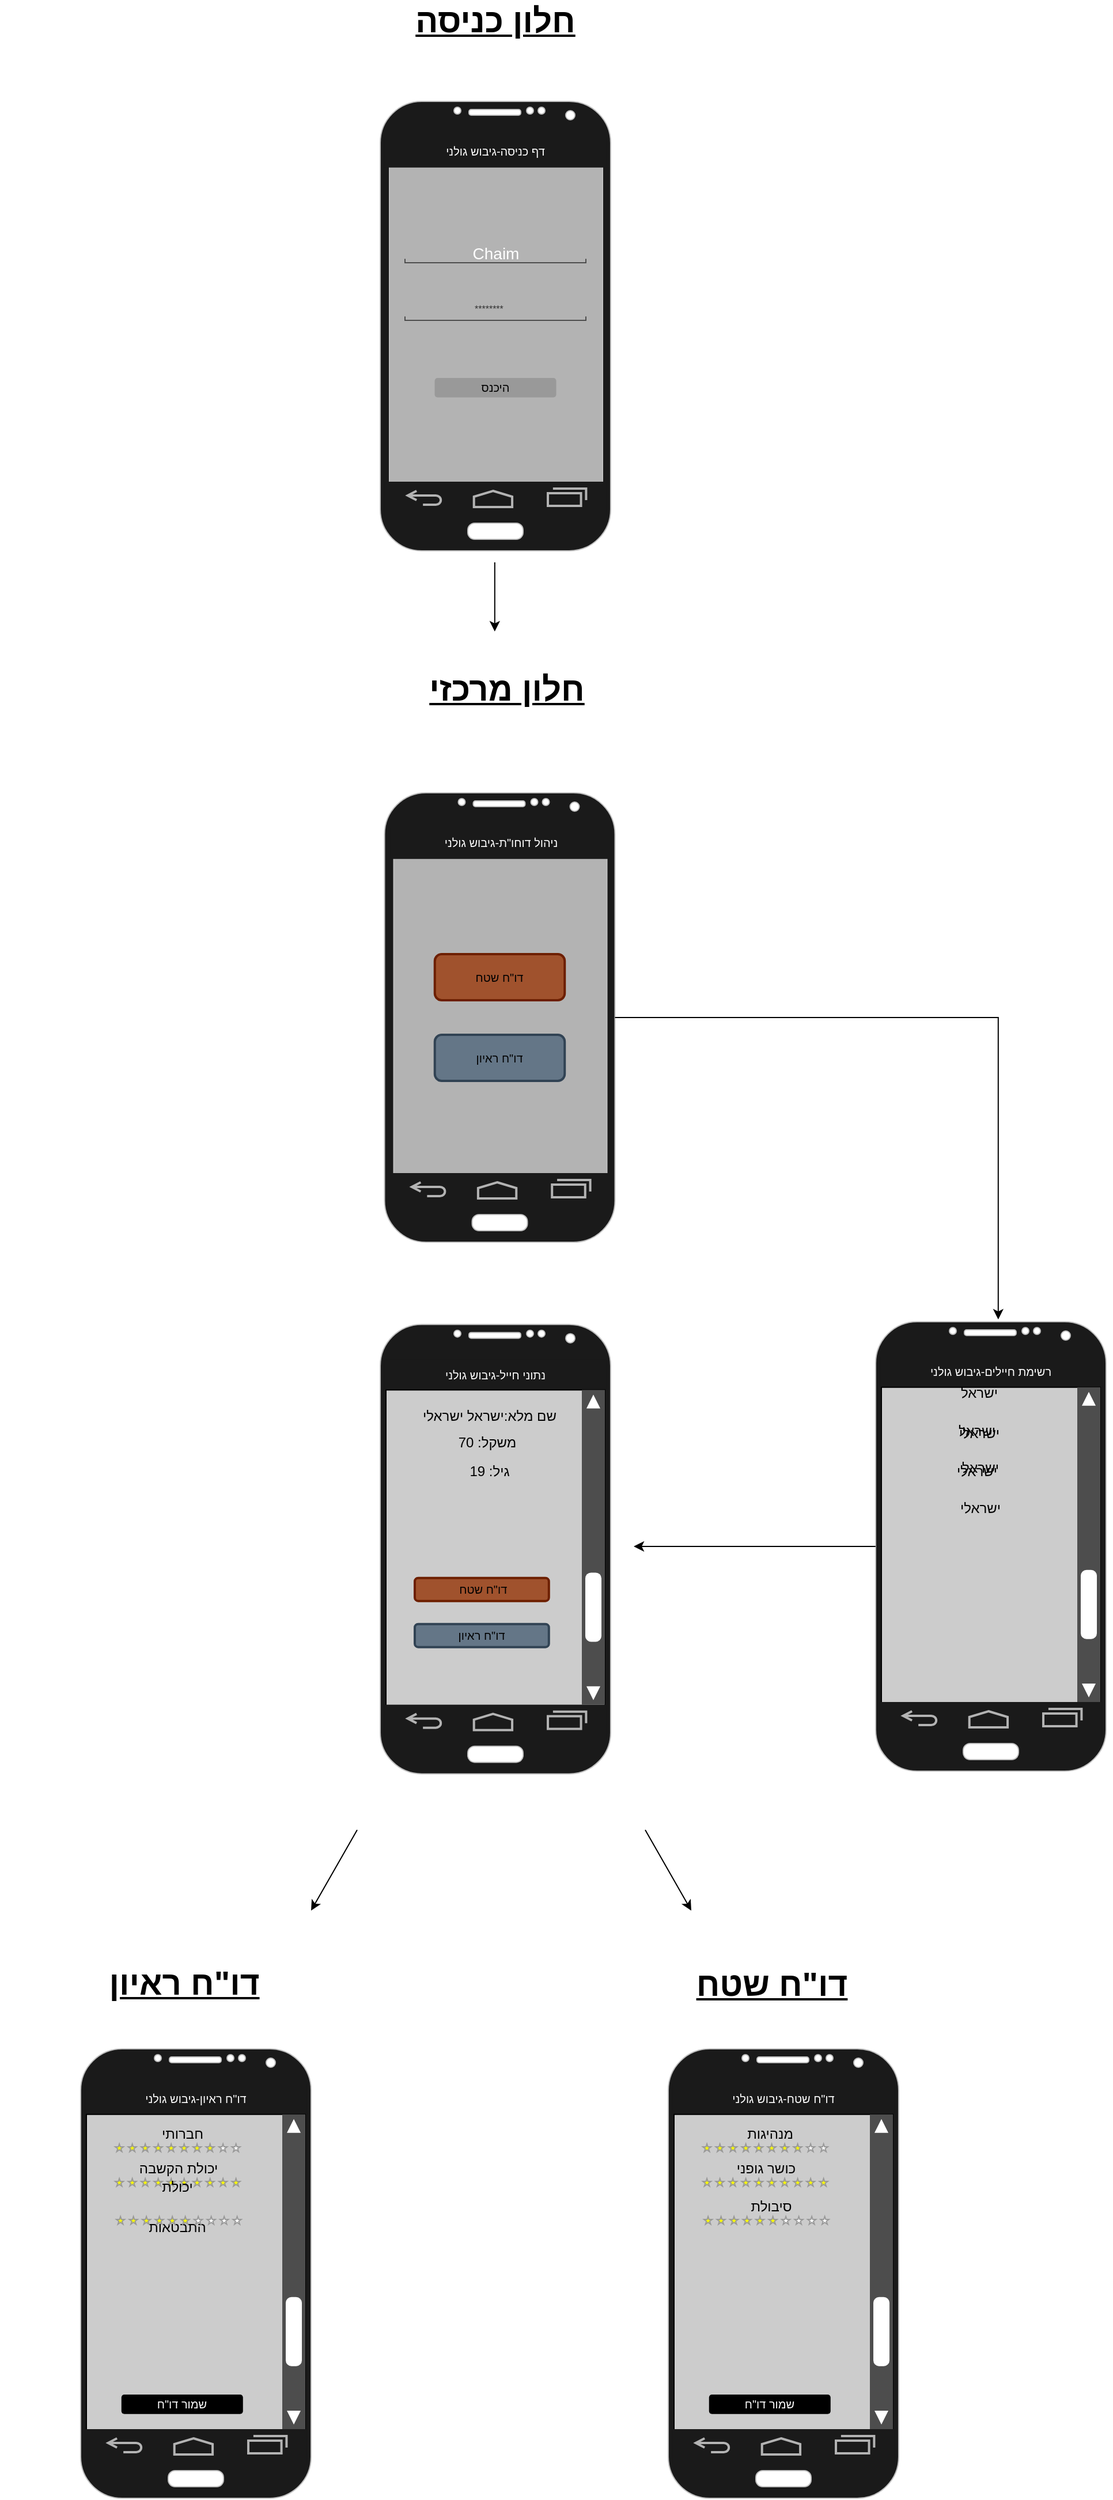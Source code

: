 <mxfile version="13.8.0" type="github">
  <diagram id="GwU3gwyOJ-P_wgo4JuNJ" name="Page-1">
    <mxGraphModel dx="1546" dy="898" grid="1" gridSize="10" guides="1" tooltips="1" connect="1" arrows="1" fold="1" page="1" pageScale="1" pageWidth="827" pageHeight="1169" math="0" shadow="0">
      <root>
        <mxCell id="0" />
        <mxCell id="1" parent="0" />
        <mxCell id="_XJdXQDjK6ybq_Vrd5E6-2" value="חלון כניסה" style="text;html=1;strokeColor=none;fillColor=none;align=center;verticalAlign=middle;whiteSpace=wrap;rounded=0;fontSize=29;fontStyle=5" parent="1" vertex="1">
          <mxGeometry x="280" y="30" width="320" height="20" as="geometry" />
        </mxCell>
        <mxCell id="_XJdXQDjK6ybq_Vrd5E6-8" value="" style="group;" parent="1" vertex="1" connectable="0">
          <mxGeometry x="340" y="110" width="200" height="390" as="geometry" />
        </mxCell>
        <mxCell id="_XJdXQDjK6ybq_Vrd5E6-51" value="" style="rounded=0;whiteSpace=wrap;html=1;strokeColor=#000000;fontSize=29;fontColor=#CCCCCC;fillColor=#B3B3B3;" parent="_XJdXQDjK6ybq_Vrd5E6-8" vertex="1">
          <mxGeometry x="3.9" y="50" width="190" height="280.88" as="geometry" />
        </mxCell>
        <mxCell id="_XJdXQDjK6ybq_Vrd5E6-1" value="" style="verticalLabelPosition=bottom;verticalAlign=top;html=1;shadow=0;dashed=0;strokeWidth=1;shape=mxgraph.android.phone2;strokeColor=#c0c0c0;fillColor=#1A1A1A;" parent="_XJdXQDjK6ybq_Vrd5E6-8" vertex="1">
          <mxGeometry width="200" height="390" as="geometry" />
        </mxCell>
        <mxCell id="_XJdXQDjK6ybq_Vrd5E6-3" value="&lt;font color=&quot;#000000&quot;&gt;היכנס&lt;/font&gt;" style="rounded=1;html=1;shadow=0;dashed=0;whiteSpace=wrap;fontSize=10;fillColor=#999999;align=center;strokeWidth=2;fontColor=#CCCCCC;strokeColor=none;" parent="_XJdXQDjK6ybq_Vrd5E6-8" vertex="1">
          <mxGeometry x="47.25" y="240" width="105.5" height="16.88" as="geometry" />
        </mxCell>
        <mxCell id="_XJdXQDjK6ybq_Vrd5E6-6" value="&lt;span style=&quot;font-size: 14px&quot;&gt;Chaim&lt;/span&gt;" style="strokeWidth=1;html=1;shadow=0;dashed=0;shape=mxgraph.android.textfield;align=center;strokeColor=#4D4D4D;pointerEvents=1;fillColor=#1A1A1A;fontSize=29;labelPosition=center;verticalLabelPosition=middle;verticalAlign=middle;horizontal=1;spacing=2;spacingLeft=-1;spacingBottom=6;fontColor=#FFFFFF;" parent="_XJdXQDjK6ybq_Vrd5E6-8" vertex="1">
          <mxGeometry x="21.5" y="120" width="157" height="20" as="geometry" />
        </mxCell>
        <mxCell id="_XJdXQDjK6ybq_Vrd5E6-7" value="&lt;font style=&quot;font-size: 14px&quot;&gt;&lt;br&gt;&lt;/font&gt;" style="strokeWidth=1;html=1;shadow=0;dashed=0;shape=mxgraph.android.textfield;align=center;strokeColor=#4D4D4D;pointerEvents=1;fillColor=#1A1A1A;fontSize=29;labelPosition=center;verticalLabelPosition=middle;verticalAlign=middle;horizontal=1;spacing=2;spacingLeft=-1;spacingBottom=6;fontColor=#FFFFFF;" parent="_XJdXQDjK6ybq_Vrd5E6-8" vertex="1">
          <mxGeometry x="21.5" y="170" width="157" height="20" as="geometry" />
        </mxCell>
        <mxCell id="_XJdXQDjK6ybq_Vrd5E6-22" value="דף כניסה-גיבוש גולני" style="whiteSpace=wrap;html=1;shadow=0;dashed=0;fontSize=10;align=center;fillColor=#1A1A1A;strokeColor=#1A1A1A;fontColor=#FFFFFF;" parent="_XJdXQDjK6ybq_Vrd5E6-8" vertex="1">
          <mxGeometry x="3.9" y="30" width="192.2" height="26.88" as="geometry" />
        </mxCell>
        <mxCell id="_XJdXQDjK6ybq_Vrd5E6-24" value="" style="verticalLabelPosition=bottom;verticalAlign=top;html=1;shadow=0;dashed=0;strokeWidth=2;shape=mxgraph.android.navigation_bar_1;fillColor=#1A1A1A;fontSize=29;strokeColor=#B3B3B3;" parent="_XJdXQDjK6ybq_Vrd5E6-8" vertex="1">
          <mxGeometry x="3.9" y="330" width="192.5" height="30" as="geometry" />
        </mxCell>
        <mxCell id="0CA6CwU94SbijW8DZjsA-110" value="********" style="strokeWidth=1;html=1;shadow=0;dashed=0;shape=mxgraph.ios.iTextInput;align=left;buttonText=;fontSize=8;labelBackgroundColor=none;sketch=0;fontColor=#333333;fillColor=none;strokeColor=none;" vertex="1" parent="_XJdXQDjK6ybq_Vrd5E6-8">
          <mxGeometry x="80" y="172.5" width="50" height="15" as="geometry" />
        </mxCell>
        <mxCell id="_XJdXQDjK6ybq_Vrd5E6-14" value="חלון מרכזי" style="text;html=1;strokeColor=none;fillColor=none;align=center;verticalAlign=middle;whiteSpace=wrap;rounded=0;fontSize=29;fontStyle=5" parent="1" vertex="1">
          <mxGeometry x="290" y="610" width="320" height="20" as="geometry" />
        </mxCell>
        <mxCell id="_XJdXQDjK6ybq_Vrd5E6-27" value="" style="endArrow=classic;html=1;fontSize=29;fontColor=#CCCCCC;" parent="1" edge="1">
          <mxGeometry width="50" height="50" relative="1" as="geometry">
            <mxPoint x="439.41" y="510" as="sourcePoint" />
            <mxPoint x="439.41" y="570" as="targetPoint" />
          </mxGeometry>
        </mxCell>
        <mxCell id="_XJdXQDjK6ybq_Vrd5E6-47" value="דו&quot;ח שטח" style="text;html=1;strokeColor=none;fillColor=none;align=center;verticalAlign=middle;whiteSpace=wrap;rounded=0;fontSize=29;fontStyle=5" parent="1" vertex="1">
          <mxGeometry x="520" y="1734" width="320" height="20" as="geometry" />
        </mxCell>
        <mxCell id="_XJdXQDjK6ybq_Vrd5E6-48" value="דו&quot;ח ראיון" style="text;html=1;strokeColor=none;fillColor=none;align=center;verticalAlign=middle;whiteSpace=wrap;rounded=0;fontSize=29;fontStyle=5" parent="1" vertex="1">
          <mxGeometry x="10" y="1733" width="320" height="20" as="geometry" />
        </mxCell>
        <mxCell id="_XJdXQDjK6ybq_Vrd5E6-50" value="" style="endArrow=classic;html=1;fontSize=29;fontColor=#CCCCCC;" parent="1" edge="1">
          <mxGeometry width="50" height="50" relative="1" as="geometry">
            <mxPoint x="320" y="1610" as="sourcePoint" />
            <mxPoint x="280" y="1680" as="targetPoint" />
          </mxGeometry>
        </mxCell>
        <mxCell id="_XJdXQDjK6ybq_Vrd5E6-9" value="" style="group" parent="1" vertex="1" connectable="0">
          <mxGeometry x="343.75" y="710" width="200" height="390" as="geometry" />
        </mxCell>
        <mxCell id="_XJdXQDjK6ybq_Vrd5E6-52" value="" style="rounded=0;whiteSpace=wrap;html=1;strokeColor=#000000;fontSize=29;fontColor=#CCCCCC;fillColor=#B3B3B3;" parent="_XJdXQDjK6ybq_Vrd5E6-9" vertex="1">
          <mxGeometry x="5" y="54.56" width="190" height="280.88" as="geometry" />
        </mxCell>
        <mxCell id="_XJdXQDjK6ybq_Vrd5E6-29" value="" style="group" parent="_XJdXQDjK6ybq_Vrd5E6-9" vertex="1" connectable="0">
          <mxGeometry width="200" height="390" as="geometry" />
        </mxCell>
        <mxCell id="_XJdXQDjK6ybq_Vrd5E6-31" value="" style="group" parent="_XJdXQDjK6ybq_Vrd5E6-29" vertex="1" connectable="0">
          <mxGeometry width="200" height="390" as="geometry" />
        </mxCell>
        <mxCell id="_XJdXQDjK6ybq_Vrd5E6-10" value="" style="verticalLabelPosition=bottom;verticalAlign=top;html=1;shadow=0;dashed=0;strokeWidth=1;shape=mxgraph.android.phone2;strokeColor=#c0c0c0;fillColor=#1A1A1A;" parent="_XJdXQDjK6ybq_Vrd5E6-31" vertex="1">
          <mxGeometry width="200" height="390" as="geometry" />
        </mxCell>
        <mxCell id="_XJdXQDjK6ybq_Vrd5E6-28" value="ניהול דוחו&quot;ת-גיבוש גולני" style="whiteSpace=wrap;html=1;shadow=0;dashed=0;fontSize=10;align=center;fillColor=#1A1A1A;strokeColor=#1A1A1A;fontColor=#FFFFFF;" parent="_XJdXQDjK6ybq_Vrd5E6-31" vertex="1">
          <mxGeometry x="4.8" y="30" width="192.2" height="26.88" as="geometry" />
        </mxCell>
        <mxCell id="_XJdXQDjK6ybq_Vrd5E6-23" value="" style="verticalLabelPosition=bottom;verticalAlign=top;html=1;shadow=0;dashed=0;strokeWidth=2;shape=mxgraph.android.navigation_bar_1;fillColor=#1A1A1A;fontSize=29;strokeColor=#B3B3B3;" parent="_XJdXQDjK6ybq_Vrd5E6-31" vertex="1">
          <mxGeometry x="3.75" y="330" width="192.5" height="30" as="geometry" />
        </mxCell>
        <mxCell id="_XJdXQDjK6ybq_Vrd5E6-21" value="&lt;font color=&quot;#000000&quot;&gt;דו&quot;ח ראיון&lt;br&gt;&lt;/font&gt;" style="rounded=1;html=1;shadow=0;dashed=0;whiteSpace=wrap;fontSize=10;fillColor=#647687;align=center;strokeWidth=2;fontColor=#ffffff;strokeColor=#314354;" parent="_XJdXQDjK6ybq_Vrd5E6-9" vertex="1">
          <mxGeometry x="43.62" y="210" width="112.75" height="40" as="geometry" />
        </mxCell>
        <mxCell id="_XJdXQDjK6ybq_Vrd5E6-11" value="&lt;font color=&quot;#000000&quot;&gt;דו&quot;ח שטח&lt;/font&gt;" style="rounded=1;html=1;shadow=0;dashed=0;whiteSpace=wrap;fontSize=10;fillColor=#a0522d;align=center;strokeWidth=2;fontColor=#ffffff;strokeColor=#6D1F00;" parent="_XJdXQDjK6ybq_Vrd5E6-9" vertex="1">
          <mxGeometry x="43.62" y="140" width="112.75" height="40" as="geometry" />
        </mxCell>
        <mxCell id="0CA6CwU94SbijW8DZjsA-14" value="" style="group" vertex="1" connectable="0" parent="1">
          <mxGeometry x="590" y="1800" width="200" height="390" as="geometry" />
        </mxCell>
        <mxCell id="_XJdXQDjK6ybq_Vrd5E6-32" value="" style="group;" parent="0CA6CwU94SbijW8DZjsA-14" vertex="1" connectable="0">
          <mxGeometry width="200" height="390" as="geometry" />
        </mxCell>
        <mxCell id="_XJdXQDjK6ybq_Vrd5E6-33" value="" style="verticalLabelPosition=bottom;verticalAlign=top;html=1;shadow=0;dashed=0;strokeWidth=1;shape=mxgraph.android.phone2;strokeColor=#c0c0c0;fillColor=#1A1A1A;" parent="_XJdXQDjK6ybq_Vrd5E6-32" vertex="1">
          <mxGeometry width="200" height="390" as="geometry" />
        </mxCell>
        <mxCell id="_XJdXQDjK6ybq_Vrd5E6-37" value="דו&quot;ח שטח-גיבוש גולני" style="whiteSpace=wrap;html=1;shadow=0;dashed=0;fontSize=10;align=center;fillColor=#1A1A1A;strokeColor=#1A1A1A;fontColor=#FFFFFF;" parent="_XJdXQDjK6ybq_Vrd5E6-32" vertex="1">
          <mxGeometry x="3.9" y="30" width="192.2" height="26.88" as="geometry" />
        </mxCell>
        <mxCell id="_XJdXQDjK6ybq_Vrd5E6-53" value="" style="rounded=0;whiteSpace=wrap;html=1;strokeColor=#000000;fontSize=29;fontColor=#CCCCCC;labelBackgroundColor=none;fillColor=#CCCCCC;" parent="_XJdXQDjK6ybq_Vrd5E6-32" vertex="1">
          <mxGeometry x="5" y="56.88" width="190" height="280.88" as="geometry" />
        </mxCell>
        <mxCell id="_XJdXQDjK6ybq_Vrd5E6-34" value="&lt;font&gt;שמור דו&quot;ח&lt;br&gt;&lt;/font&gt;" style="rounded=1;html=1;shadow=0;dashed=0;whiteSpace=wrap;fontSize=10;align=center;strokeWidth=2;strokeColor=none;fillColor=#000000;fontColor=#FFFFFF;" parent="_XJdXQDjK6ybq_Vrd5E6-32" vertex="1">
          <mxGeometry x="35.38" y="300" width="105.5" height="16.88" as="geometry" />
        </mxCell>
        <mxCell id="_XJdXQDjK6ybq_Vrd5E6-38" value="" style="verticalLabelPosition=bottom;verticalAlign=top;html=1;shadow=0;dashed=0;strokeWidth=2;shape=mxgraph.android.navigation_bar_1;fillColor=#1A1A1A;fontSize=29;strokeColor=#B3B3B3;" parent="_XJdXQDjK6ybq_Vrd5E6-32" vertex="1">
          <mxGeometry x="3.9" y="330" width="192.5" height="30" as="geometry" />
        </mxCell>
        <mxCell id="0CA6CwU94SbijW8DZjsA-3" value="" style="verticalLabelPosition=bottom;shadow=0;dashed=0;align=center;html=1;verticalAlign=top;strokeWidth=1;shape=mxgraph.mockup.navigation.scrollBar;barPos=20;fillColor2=#FFFFFF;strokeColor2=none;direction=north;labelBackgroundColor=none;gradientColor=none;fontSize=29;fontColor=#CCCCCC;fillColor=#4D4D4D;connectable=1;allowArrows=1;recursiveResize=1;strokeColor=none;" vertex="1" parent="_XJdXQDjK6ybq_Vrd5E6-32">
          <mxGeometry x="175" y="56.88" width="30" height="273.12" as="geometry" />
        </mxCell>
        <mxCell id="0CA6CwU94SbijW8DZjsA-2" value="" style="group;rotation=0;align=center;labelPosition=center;verticalLabelPosition=middle;verticalAlign=middle;" vertex="1" connectable="0" parent="_XJdXQDjK6ybq_Vrd5E6-32">
          <mxGeometry x="10" y="60" width="156.25" height="30" as="geometry" />
        </mxCell>
        <mxCell id="_XJdXQDjK6ybq_Vrd5E6-56" value="&lt;font style=&quot;font-size: 12px&quot; color=&quot;#000000&quot;&gt;מנהיגות&lt;/font&gt;" style="text;html=1;strokeColor=none;fillColor=none;align=center;verticalAlign=middle;whiteSpace=wrap;rounded=0;fontSize=29;fontColor=#CCCCCC;rotation=0;" parent="0CA6CwU94SbijW8DZjsA-2" vertex="1">
          <mxGeometry x="58.594" width="39.062" height="15" as="geometry" />
        </mxCell>
        <mxCell id="0CA6CwU94SbijW8DZjsA-1" value="" style="verticalLabelPosition=bottom;shadow=0;dashed=0;align=center;html=1;verticalAlign=top;strokeWidth=1;shape=mxgraph.mockup.misc.rating;strokeColor=#999999;emptyFillColor=#ffffff;grade=8;ratingScale=10;ratingStyle=star;labelBackgroundColor=none;fontSize=29;fontColor=#CCCCCC;fillColor=#FFFF00;rotation=0;" vertex="1" parent="0CA6CwU94SbijW8DZjsA-2">
          <mxGeometry x="20" y="22.5" width="156.25" height="7.5" as="geometry" />
        </mxCell>
        <mxCell id="0CA6CwU94SbijW8DZjsA-4" value="" style="group;rotation=0;align=center;labelPosition=center;verticalLabelPosition=middle;verticalAlign=middle;" vertex="1" connectable="0" parent="_XJdXQDjK6ybq_Vrd5E6-32">
          <mxGeometry x="10" y="90" width="156.25" height="30" as="geometry" />
        </mxCell>
        <mxCell id="0CA6CwU94SbijW8DZjsA-6" value="" style="verticalLabelPosition=bottom;shadow=0;dashed=0;align=center;html=1;verticalAlign=top;strokeWidth=1;shape=mxgraph.mockup.misc.rating;strokeColor=#999999;emptyFillColor=#ffffff;grade=10;ratingScale=10;ratingStyle=star;labelBackgroundColor=none;fontSize=29;fontColor=#CCCCCC;fillColor=#FFFF00;rotation=0;" vertex="1" parent="0CA6CwU94SbijW8DZjsA-4">
          <mxGeometry x="20" y="22.5" width="156.25" height="7.5" as="geometry" />
        </mxCell>
        <mxCell id="0CA6CwU94SbijW8DZjsA-5" value="&lt;font color=&quot;#000000&quot;&gt;&lt;span style=&quot;font-size: 12px ; line-height: 60%&quot;&gt;כושר גופני&lt;/span&gt;&lt;/font&gt;" style="text;html=1;strokeColor=none;fillColor=none;align=center;verticalAlign=middle;whiteSpace=wrap;rounded=0;fontSize=29;fontColor=#CCCCCC;rotation=0;" vertex="1" parent="_XJdXQDjK6ybq_Vrd5E6-32">
          <mxGeometry x="46.25" y="90" width="77.66" height="15" as="geometry" />
        </mxCell>
        <mxCell id="0CA6CwU94SbijW8DZjsA-13" value="" style="shape=image;html=1;verticalAlign=top;verticalLabelPosition=bottom;labelBackgroundColor=#ffffff;imageAspect=0;aspect=fixed;image=https://cdn4.iconfinder.com/data/icons/basic-ui-2-line/32/dots-dotted-option-menu-bullet-128.png;strokeColor=#000000;fillColor=#4D4D4D;gradientColor=none;fontSize=29;fontColor=#CCCCCC;align=center;sketch=0;" vertex="1" parent="_XJdXQDjK6ybq_Vrd5E6-32">
          <mxGeometry x="40.35" y="170" width="95.56" height="95.56" as="geometry" />
        </mxCell>
        <mxCell id="0CA6CwU94SbijW8DZjsA-10" value="" style="group;rotation=0;align=center;labelPosition=center;verticalLabelPosition=middle;verticalAlign=middle;" vertex="1" connectable="0" parent="0CA6CwU94SbijW8DZjsA-14">
          <mxGeometry x="11" y="123" width="156.25" height="30" as="geometry" />
        </mxCell>
        <mxCell id="0CA6CwU94SbijW8DZjsA-11" value="&lt;font color=&quot;#000000&quot;&gt;&lt;span style=&quot;font-size: 12px&quot;&gt;סיבולת&lt;/span&gt;&lt;/font&gt;" style="text;html=1;strokeColor=none;fillColor=none;align=center;verticalAlign=middle;whiteSpace=wrap;rounded=0;fontSize=29;fontColor=#CCCCCC;rotation=0;" vertex="1" parent="0CA6CwU94SbijW8DZjsA-10">
          <mxGeometry x="58.594" width="39.062" height="15" as="geometry" />
        </mxCell>
        <mxCell id="0CA6CwU94SbijW8DZjsA-12" value="" style="verticalLabelPosition=bottom;shadow=0;dashed=0;align=center;html=1;verticalAlign=top;strokeWidth=1;shape=mxgraph.mockup.misc.rating;strokeColor=#999999;emptyFillColor=#ffffff;grade=6;ratingScale=10;ratingStyle=star;labelBackgroundColor=none;fontSize=29;fontColor=#CCCCCC;fillColor=#FFFF00;rotation=0;" vertex="1" parent="0CA6CwU94SbijW8DZjsA-10">
          <mxGeometry x="20" y="22.5" width="156.25" height="7.5" as="geometry" />
        </mxCell>
        <mxCell id="0CA6CwU94SbijW8DZjsA-15" value="" style="group" vertex="1" connectable="0" parent="1">
          <mxGeometry x="80" y="1800" width="200" height="390" as="geometry" />
        </mxCell>
        <mxCell id="0CA6CwU94SbijW8DZjsA-16" value="" style="group;" vertex="1" connectable="0" parent="0CA6CwU94SbijW8DZjsA-15">
          <mxGeometry width="200" height="390" as="geometry" />
        </mxCell>
        <mxCell id="0CA6CwU94SbijW8DZjsA-17" value="" style="verticalLabelPosition=bottom;verticalAlign=top;html=1;shadow=0;dashed=0;strokeWidth=1;shape=mxgraph.android.phone2;strokeColor=#c0c0c0;fillColor=#1A1A1A;" vertex="1" parent="0CA6CwU94SbijW8DZjsA-16">
          <mxGeometry width="200" height="390" as="geometry" />
        </mxCell>
        <mxCell id="0CA6CwU94SbijW8DZjsA-18" value="דו&quot;ח ראיון-גיבוש גולני" style="whiteSpace=wrap;html=1;shadow=0;dashed=0;fontSize=10;align=center;fillColor=#1A1A1A;strokeColor=#1A1A1A;fontColor=#FFFFFF;" vertex="1" parent="0CA6CwU94SbijW8DZjsA-16">
          <mxGeometry x="3.9" y="30" width="192.2" height="26.88" as="geometry" />
        </mxCell>
        <mxCell id="0CA6CwU94SbijW8DZjsA-19" value="" style="rounded=0;whiteSpace=wrap;html=1;strokeColor=#000000;fontSize=29;fontColor=#CCCCCC;labelBackgroundColor=none;fillColor=#CCCCCC;" vertex="1" parent="0CA6CwU94SbijW8DZjsA-16">
          <mxGeometry x="5" y="56.88" width="190" height="280.88" as="geometry" />
        </mxCell>
        <mxCell id="0CA6CwU94SbijW8DZjsA-20" value="&lt;font&gt;שמור דו&quot;ח&lt;br&gt;&lt;/font&gt;" style="rounded=1;html=1;shadow=0;dashed=0;whiteSpace=wrap;fontSize=10;align=center;strokeWidth=2;strokeColor=none;fillColor=#000000;fontColor=#FFFFFF;" vertex="1" parent="0CA6CwU94SbijW8DZjsA-16">
          <mxGeometry x="35.38" y="300" width="105.5" height="16.88" as="geometry" />
        </mxCell>
        <mxCell id="0CA6CwU94SbijW8DZjsA-21" value="" style="verticalLabelPosition=bottom;verticalAlign=top;html=1;shadow=0;dashed=0;strokeWidth=2;shape=mxgraph.android.navigation_bar_1;fillColor=#1A1A1A;fontSize=29;strokeColor=#B3B3B3;" vertex="1" parent="0CA6CwU94SbijW8DZjsA-16">
          <mxGeometry x="3.9" y="330" width="192.5" height="30" as="geometry" />
        </mxCell>
        <mxCell id="0CA6CwU94SbijW8DZjsA-22" value="" style="verticalLabelPosition=bottom;shadow=0;dashed=0;align=center;html=1;verticalAlign=top;strokeWidth=1;shape=mxgraph.mockup.navigation.scrollBar;barPos=20;fillColor2=#FFFFFF;strokeColor2=none;direction=north;labelBackgroundColor=none;gradientColor=none;fontSize=29;fontColor=#CCCCCC;fillColor=#4D4D4D;connectable=1;allowArrows=1;recursiveResize=1;strokeColor=none;" vertex="1" parent="0CA6CwU94SbijW8DZjsA-16">
          <mxGeometry x="175" y="56.88" width="30" height="273.12" as="geometry" />
        </mxCell>
        <mxCell id="0CA6CwU94SbijW8DZjsA-23" value="" style="group;rotation=0;align=center;labelPosition=center;verticalLabelPosition=middle;verticalAlign=middle;" vertex="1" connectable="0" parent="0CA6CwU94SbijW8DZjsA-16">
          <mxGeometry x="10" y="60" width="156.25" height="30" as="geometry" />
        </mxCell>
        <mxCell id="0CA6CwU94SbijW8DZjsA-24" value="&lt;font style=&quot;font-size: 12px&quot; color=&quot;#000000&quot;&gt;חברותי&lt;/font&gt;" style="text;html=1;strokeColor=none;fillColor=none;align=center;verticalAlign=middle;whiteSpace=wrap;rounded=0;fontSize=29;fontColor=#CCCCCC;rotation=0;" vertex="1" parent="0CA6CwU94SbijW8DZjsA-23">
          <mxGeometry x="58.594" width="39.062" height="15" as="geometry" />
        </mxCell>
        <mxCell id="0CA6CwU94SbijW8DZjsA-25" value="" style="verticalLabelPosition=bottom;shadow=0;dashed=0;align=center;html=1;verticalAlign=top;strokeWidth=1;shape=mxgraph.mockup.misc.rating;strokeColor=#999999;emptyFillColor=#ffffff;grade=8;ratingScale=10;ratingStyle=star;labelBackgroundColor=none;fontSize=29;fontColor=#CCCCCC;fillColor=#FFFF00;rotation=0;" vertex="1" parent="0CA6CwU94SbijW8DZjsA-23">
          <mxGeometry x="20" y="22.5" width="156.25" height="7.5" as="geometry" />
        </mxCell>
        <mxCell id="0CA6CwU94SbijW8DZjsA-26" value="" style="group;rotation=0;align=center;labelPosition=center;verticalLabelPosition=middle;verticalAlign=middle;" vertex="1" connectable="0" parent="0CA6CwU94SbijW8DZjsA-16">
          <mxGeometry x="10" y="90" width="156.25" height="30" as="geometry" />
        </mxCell>
        <mxCell id="0CA6CwU94SbijW8DZjsA-27" value="" style="verticalLabelPosition=bottom;shadow=0;dashed=0;align=center;html=1;verticalAlign=top;strokeWidth=1;shape=mxgraph.mockup.misc.rating;strokeColor=#999999;emptyFillColor=#ffffff;grade=10;ratingScale=10;ratingStyle=star;labelBackgroundColor=none;fontSize=29;fontColor=#CCCCCC;fillColor=#FFFF00;rotation=0;" vertex="1" parent="0CA6CwU94SbijW8DZjsA-26">
          <mxGeometry x="20" y="22.5" width="156.25" height="7.5" as="geometry" />
        </mxCell>
        <mxCell id="0CA6CwU94SbijW8DZjsA-28" value="&lt;font color=&quot;#000000&quot;&gt;&lt;span style=&quot;font-size: 12px ; line-height: 60%&quot;&gt;יכולת הקשבה&lt;/span&gt;&lt;/font&gt;" style="text;html=1;strokeColor=none;fillColor=none;align=center;verticalAlign=middle;whiteSpace=wrap;rounded=0;fontSize=29;fontColor=#CCCCCC;rotation=0;" vertex="1" parent="0CA6CwU94SbijW8DZjsA-16">
          <mxGeometry x="46.25" y="90" width="77.66" height="15" as="geometry" />
        </mxCell>
        <mxCell id="0CA6CwU94SbijW8DZjsA-29" value="" style="shape=image;html=1;verticalAlign=top;verticalLabelPosition=bottom;labelBackgroundColor=#ffffff;imageAspect=0;aspect=fixed;image=https://cdn4.iconfinder.com/data/icons/basic-ui-2-line/32/dots-dotted-option-menu-bullet-128.png;strokeColor=#000000;fillColor=#4D4D4D;gradientColor=none;fontSize=29;fontColor=#CCCCCC;align=center;sketch=0;" vertex="1" parent="0CA6CwU94SbijW8DZjsA-16">
          <mxGeometry x="40.35" y="170" width="95.56" height="95.56" as="geometry" />
        </mxCell>
        <mxCell id="0CA6CwU94SbijW8DZjsA-30" value="" style="group;rotation=0;align=center;labelPosition=center;verticalLabelPosition=middle;verticalAlign=middle;" vertex="1" connectable="0" parent="0CA6CwU94SbijW8DZjsA-15">
          <mxGeometry x="11" y="123" width="156.25" height="30" as="geometry" />
        </mxCell>
        <mxCell id="0CA6CwU94SbijW8DZjsA-31" value="&lt;font color=&quot;#000000&quot;&gt;&lt;span style=&quot;font-size: 12px&quot;&gt;יכולת התבטאות&lt;/span&gt;&lt;/font&gt;" style="text;html=1;strokeColor=none;fillColor=none;align=center;verticalAlign=middle;whiteSpace=wrap;rounded=0;fontSize=29;fontColor=#CCCCCC;rotation=0;" vertex="1" parent="0CA6CwU94SbijW8DZjsA-30">
          <mxGeometry x="34" width="77.66" height="15" as="geometry" />
        </mxCell>
        <mxCell id="0CA6CwU94SbijW8DZjsA-32" value="" style="verticalLabelPosition=bottom;shadow=0;dashed=0;align=center;html=1;verticalAlign=top;strokeWidth=1;shape=mxgraph.mockup.misc.rating;strokeColor=#999999;emptyFillColor=#ffffff;grade=6;ratingScale=10;ratingStyle=star;labelBackgroundColor=none;fontSize=29;fontColor=#CCCCCC;fillColor=#FFFF00;rotation=0;" vertex="1" parent="0CA6CwU94SbijW8DZjsA-30">
          <mxGeometry x="20" y="22.5" width="156.25" height="7.5" as="geometry" />
        </mxCell>
        <mxCell id="0CA6CwU94SbijW8DZjsA-51" value="" style="endArrow=classic;html=1;fontSize=29;fontColor=#CCCCCC;" edge="1" parent="1">
          <mxGeometry width="50" height="50" relative="1" as="geometry">
            <mxPoint x="570" y="1610" as="sourcePoint" />
            <mxPoint x="610" y="1680" as="targetPoint" />
          </mxGeometry>
        </mxCell>
        <mxCell id="0CA6CwU94SbijW8DZjsA-87" value="" style="group" vertex="1" connectable="0" parent="1">
          <mxGeometry x="340" y="1171.32" width="200" height="390" as="geometry" />
        </mxCell>
        <mxCell id="0CA6CwU94SbijW8DZjsA-75" value="" style="group" vertex="1" connectable="0" parent="0CA6CwU94SbijW8DZjsA-87">
          <mxGeometry width="200" height="390" as="geometry" />
        </mxCell>
        <mxCell id="0CA6CwU94SbijW8DZjsA-76" value="" style="group;" vertex="1" connectable="0" parent="0CA6CwU94SbijW8DZjsA-75">
          <mxGeometry width="200" height="390" as="geometry" />
        </mxCell>
        <mxCell id="0CA6CwU94SbijW8DZjsA-77" value="" style="verticalLabelPosition=bottom;verticalAlign=top;html=1;shadow=0;dashed=0;strokeWidth=1;shape=mxgraph.android.phone2;strokeColor=#c0c0c0;fillColor=#1A1A1A;" vertex="1" parent="0CA6CwU94SbijW8DZjsA-76">
          <mxGeometry width="200" height="390" as="geometry" />
        </mxCell>
        <mxCell id="0CA6CwU94SbijW8DZjsA-78" value="נתוני חייל-גיבוש גולני" style="whiteSpace=wrap;html=1;shadow=0;dashed=0;fontSize=10;align=center;fillColor=#1A1A1A;strokeColor=#1A1A1A;fontColor=#FFFFFF;" vertex="1" parent="0CA6CwU94SbijW8DZjsA-76">
          <mxGeometry x="3.9" y="30" width="192.2" height="26.88" as="geometry" />
        </mxCell>
        <mxCell id="0CA6CwU94SbijW8DZjsA-79" value="" style="rounded=0;whiteSpace=wrap;html=1;strokeColor=#000000;fontSize=29;fontColor=#CCCCCC;labelBackgroundColor=none;fillColor=#CCCCCC;" vertex="1" parent="0CA6CwU94SbijW8DZjsA-76">
          <mxGeometry x="5" y="56.88" width="190" height="280.88" as="geometry" />
        </mxCell>
        <mxCell id="0CA6CwU94SbijW8DZjsA-80" value="" style="verticalLabelPosition=bottom;verticalAlign=top;html=1;shadow=0;dashed=0;strokeWidth=2;shape=mxgraph.android.navigation_bar_1;fillColor=#1A1A1A;fontSize=29;strokeColor=#B3B3B3;" vertex="1" parent="0CA6CwU94SbijW8DZjsA-76">
          <mxGeometry x="3.9" y="330" width="192.5" height="30" as="geometry" />
        </mxCell>
        <mxCell id="0CA6CwU94SbijW8DZjsA-81" value="" style="verticalLabelPosition=bottom;shadow=0;dashed=0;align=center;html=1;verticalAlign=top;strokeWidth=1;shape=mxgraph.mockup.navigation.scrollBar;barPos=20;fillColor2=#FFFFFF;strokeColor2=none;direction=north;labelBackgroundColor=none;gradientColor=none;fontSize=29;fontColor=#CCCCCC;fillColor=#4D4D4D;connectable=1;allowArrows=1;recursiveResize=1;strokeColor=none;" vertex="1" parent="0CA6CwU94SbijW8DZjsA-76">
          <mxGeometry x="175" y="56.88" width="30" height="273.12" as="geometry" />
        </mxCell>
        <mxCell id="0CA6CwU94SbijW8DZjsA-82" value="" style="shape=image;html=1;verticalAlign=top;verticalLabelPosition=bottom;labelBackgroundColor=#ffffff;imageAspect=0;aspect=fixed;image=https://cdn4.iconfinder.com/data/icons/basic-ui-2-line/32/dots-dotted-option-menu-bullet-128.png;strokeColor=#000000;fillColor=#4D4D4D;gradientColor=none;fontSize=29;fontColor=#CCCCCC;align=center;sketch=0;" vertex="1" parent="0CA6CwU94SbijW8DZjsA-76">
          <mxGeometry x="72.06" y="160" width="35.91" height="35.91" as="geometry" />
        </mxCell>
        <mxCell id="0CA6CwU94SbijW8DZjsA-84" value="" style="group;rotation=0;align=center;labelPosition=center;verticalLabelPosition=middle;verticalAlign=middle;" vertex="1" connectable="0" parent="0CA6CwU94SbijW8DZjsA-76">
          <mxGeometry x="10.01" y="56.88" width="160" height="30" as="geometry" />
        </mxCell>
        <mxCell id="0CA6CwU94SbijW8DZjsA-85" value="&lt;font color=&quot;#000000&quot;&gt;&lt;span style=&quot;font-size: 12px&quot;&gt;שם מלא:ישראל ישראלי&lt;/span&gt;&lt;/font&gt;" style="text;html=1;strokeColor=none;fillColor=none;align=center;verticalAlign=middle;whiteSpace=wrap;rounded=0;fontSize=29;fontColor=#CCCCCC;rotation=0;" vertex="1" parent="0CA6CwU94SbijW8DZjsA-84">
          <mxGeometry x="10" y="9" width="150" height="15" as="geometry" />
        </mxCell>
        <mxCell id="0CA6CwU94SbijW8DZjsA-93" value="" style="group;rotation=0;align=center;labelPosition=center;verticalLabelPosition=middle;verticalAlign=middle;" vertex="1" connectable="0" parent="0CA6CwU94SbijW8DZjsA-76">
          <mxGeometry x="8.13" y="80.5" width="160" height="30" as="geometry" />
        </mxCell>
        <mxCell id="0CA6CwU94SbijW8DZjsA-94" value="&lt;font color=&quot;#000000&quot;&gt;&lt;span style=&quot;font-size: 12px&quot;&gt;משקל: 70&lt;/span&gt;&lt;/font&gt;" style="text;html=1;strokeColor=none;fillColor=none;align=center;verticalAlign=middle;whiteSpace=wrap;rounded=0;fontSize=29;fontColor=#CCCCCC;rotation=0;" vertex="1" parent="0CA6CwU94SbijW8DZjsA-93">
          <mxGeometry x="10" y="9" width="150" height="15" as="geometry" />
        </mxCell>
        <mxCell id="0CA6CwU94SbijW8DZjsA-95" value="" style="group;rotation=0;align=center;labelPosition=center;verticalLabelPosition=middle;verticalAlign=middle;" vertex="1" connectable="0" parent="0CA6CwU94SbijW8DZjsA-76">
          <mxGeometry x="10.01" y="105" width="160" height="30" as="geometry" />
        </mxCell>
        <mxCell id="0CA6CwU94SbijW8DZjsA-96" value="&lt;font color=&quot;#000000&quot;&gt;&lt;span style=&quot;font-size: 12px&quot;&gt;גיל: 19&lt;/span&gt;&lt;/font&gt;" style="text;html=1;strokeColor=none;fillColor=none;align=center;verticalAlign=middle;whiteSpace=wrap;rounded=0;fontSize=29;fontColor=#CCCCCC;rotation=0;" vertex="1" parent="0CA6CwU94SbijW8DZjsA-95">
          <mxGeometry x="10" y="9" width="150" height="15" as="geometry" />
        </mxCell>
        <mxCell id="0CA6CwU94SbijW8DZjsA-108" value="&lt;font color=&quot;#000000&quot;&gt;&amp;nbsp;דו&quot;ח שטח&lt;/font&gt;" style="rounded=1;html=1;shadow=0;dashed=0;whiteSpace=wrap;fontSize=10;fillColor=#a0522d;align=center;strokeWidth=2;fontColor=#ffffff;strokeColor=#6D1F00;" vertex="1" parent="0CA6CwU94SbijW8DZjsA-76">
          <mxGeometry x="30" y="220" width="116.39" height="20" as="geometry" />
        </mxCell>
        <mxCell id="0CA6CwU94SbijW8DZjsA-109" value="&lt;font color=&quot;#000000&quot;&gt;דו&quot;ח ראיון&lt;br&gt;&lt;/font&gt;" style="rounded=1;html=1;shadow=0;dashed=0;whiteSpace=wrap;fontSize=10;fillColor=#647687;align=center;strokeWidth=2;fontColor=#ffffff;strokeColor=#314354;" vertex="1" parent="0CA6CwU94SbijW8DZjsA-76">
          <mxGeometry x="30" y="260" width="116.39" height="20" as="geometry" />
        </mxCell>
        <mxCell id="0CA6CwU94SbijW8DZjsA-90" value="" style="group" vertex="1" connectable="0" parent="1">
          <mxGeometry x="770" y="1169" width="205" height="390" as="geometry" />
        </mxCell>
        <mxCell id="0CA6CwU94SbijW8DZjsA-52" value="" style="group" vertex="1" connectable="0" parent="0CA6CwU94SbijW8DZjsA-90">
          <mxGeometry width="205" height="390" as="geometry" />
        </mxCell>
        <mxCell id="0CA6CwU94SbijW8DZjsA-53" value="" style="group;" vertex="1" connectable="0" parent="0CA6CwU94SbijW8DZjsA-52">
          <mxGeometry width="205" height="390" as="geometry" />
        </mxCell>
        <mxCell id="0CA6CwU94SbijW8DZjsA-54" value="" style="verticalLabelPosition=bottom;verticalAlign=top;html=1;shadow=0;dashed=0;strokeWidth=1;shape=mxgraph.android.phone2;strokeColor=#c0c0c0;fillColor=#1A1A1A;" vertex="1" parent="0CA6CwU94SbijW8DZjsA-53">
          <mxGeometry width="200" height="390" as="geometry" />
        </mxCell>
        <mxCell id="0CA6CwU94SbijW8DZjsA-89" value="" style="group" vertex="1" connectable="0" parent="0CA6CwU94SbijW8DZjsA-53">
          <mxGeometry x="3.9" y="30" width="201.1" height="330" as="geometry" />
        </mxCell>
        <mxCell id="0CA6CwU94SbijW8DZjsA-88" value="" style="group" vertex="1" connectable="0" parent="0CA6CwU94SbijW8DZjsA-89">
          <mxGeometry width="201.1" height="330" as="geometry" />
        </mxCell>
        <mxCell id="0CA6CwU94SbijW8DZjsA-55" value="רשימת חיילים-גיבוש גולני" style="whiteSpace=wrap;html=1;shadow=0;dashed=0;fontSize=10;align=center;fillColor=#1A1A1A;strokeColor=#1A1A1A;fontColor=#FFFFFF;" vertex="1" parent="0CA6CwU94SbijW8DZjsA-88">
          <mxGeometry width="192.2" height="26.88" as="geometry" />
        </mxCell>
        <mxCell id="0CA6CwU94SbijW8DZjsA-56" value="" style="rounded=0;whiteSpace=wrap;html=1;strokeColor=#000000;fontSize=29;fontColor=#CCCCCC;labelBackgroundColor=none;fillColor=#CCCCCC;" vertex="1" parent="0CA6CwU94SbijW8DZjsA-88">
          <mxGeometry x="1.1" y="26.88" width="190" height="280.88" as="geometry" />
        </mxCell>
        <mxCell id="0CA6CwU94SbijW8DZjsA-58" value="" style="verticalLabelPosition=bottom;verticalAlign=top;html=1;shadow=0;dashed=0;strokeWidth=2;shape=mxgraph.android.navigation_bar_1;fillColor=#1A1A1A;fontSize=29;strokeColor=#B3B3B3;" vertex="1" parent="0CA6CwU94SbijW8DZjsA-88">
          <mxGeometry y="300" width="192.5" height="30" as="geometry" />
        </mxCell>
        <mxCell id="0CA6CwU94SbijW8DZjsA-59" value="" style="verticalLabelPosition=bottom;shadow=0;dashed=0;align=center;html=1;verticalAlign=top;strokeWidth=1;shape=mxgraph.mockup.navigation.scrollBar;barPos=20;fillColor2=#FFFFFF;strokeColor2=none;direction=north;labelBackgroundColor=none;gradientColor=none;fontSize=29;fontColor=#CCCCCC;fillColor=#4D4D4D;connectable=1;allowArrows=1;recursiveResize=1;strokeColor=none;" vertex="1" parent="0CA6CwU94SbijW8DZjsA-88">
          <mxGeometry x="171.1" y="26.88" width="30" height="273.12" as="geometry" />
        </mxCell>
        <mxCell id="0CA6CwU94SbijW8DZjsA-66" value="" style="shape=image;html=1;verticalAlign=top;verticalLabelPosition=bottom;labelBackgroundColor=#ffffff;imageAspect=0;aspect=fixed;image=https://cdn4.iconfinder.com/data/icons/basic-ui-2-line/32/dots-dotted-option-menu-bullet-128.png;strokeColor=#000000;fillColor=#4D4D4D;gradientColor=none;fontSize=29;fontColor=#CCCCCC;align=center;sketch=0;" vertex="1" parent="0CA6CwU94SbijW8DZjsA-88">
          <mxGeometry x="36.45" y="140" width="95.56" height="95.56" as="geometry" />
        </mxCell>
        <mxCell id="0CA6CwU94SbijW8DZjsA-73" value="&lt;font color=&quot;#000000&quot;&gt;&lt;span style=&quot;font-size: 12px&quot;&gt;ישראל ישראלי&lt;/span&gt;&lt;/font&gt;" style="text;html=1;strokeColor=none;fillColor=none;align=center;verticalAlign=middle;whiteSpace=wrap;rounded=0;fontSize=29;fontColor=#CCCCCC;rotation=0;" vertex="1" parent="0CA6CwU94SbijW8DZjsA-88">
          <mxGeometry x="50.4" y="68" width="67.66" height="15" as="geometry" />
        </mxCell>
        <mxCell id="0CA6CwU94SbijW8DZjsA-60" value="" style="group;rotation=0;align=center;labelPosition=center;verticalLabelPosition=middle;verticalAlign=middle;" vertex="1" connectable="0" parent="0CA6CwU94SbijW8DZjsA-88">
          <mxGeometry x="6.11" y="26.88" width="156.25" height="30" as="geometry" />
        </mxCell>
        <mxCell id="0CA6CwU94SbijW8DZjsA-61" value="&lt;font color=&quot;#000000&quot;&gt;&lt;span style=&quot;font-size: 12px&quot;&gt;ישראל ישראלי&lt;/span&gt;&lt;/font&gt;" style="text;html=1;strokeColor=none;fillColor=none;align=center;verticalAlign=middle;whiteSpace=wrap;rounded=0;fontSize=29;fontColor=#CCCCCC;rotation=0;" vertex="1" parent="0CA6CwU94SbijW8DZjsA-60">
          <mxGeometry x="46" y="9" width="67.66" height="15" as="geometry" />
        </mxCell>
        <mxCell id="0CA6CwU94SbijW8DZjsA-74" value="&lt;font color=&quot;#000000&quot;&gt;&lt;span style=&quot;font-size: 12px&quot;&gt;ישראל ישראלי&lt;/span&gt;&lt;/font&gt;" style="text;html=1;strokeColor=none;fillColor=none;align=center;verticalAlign=middle;whiteSpace=wrap;rounded=0;fontSize=29;fontColor=#CCCCCC;rotation=0;" vertex="1" parent="0CA6CwU94SbijW8DZjsA-90">
          <mxGeometry x="57.3" y="130" width="67.66" height="15" as="geometry" />
        </mxCell>
        <mxCell id="0CA6CwU94SbijW8DZjsA-91" style="edgeStyle=orthogonalEdgeStyle;rounded=0;orthogonalLoop=1;jettySize=auto;html=1;entryX=0.532;entryY=-0.005;entryDx=0;entryDy=0;entryPerimeter=0;fontSize=29;fontColor=#CCCCCC;" edge="1" parent="1" source="_XJdXQDjK6ybq_Vrd5E6-10" target="0CA6CwU94SbijW8DZjsA-54">
          <mxGeometry relative="1" as="geometry" />
        </mxCell>
        <mxCell id="0CA6CwU94SbijW8DZjsA-92" style="edgeStyle=orthogonalEdgeStyle;rounded=0;orthogonalLoop=1;jettySize=auto;html=1;fontSize=29;fontColor=#CCCCCC;" edge="1" parent="1" source="0CA6CwU94SbijW8DZjsA-54">
          <mxGeometry relative="1" as="geometry">
            <mxPoint x="560" y="1364" as="targetPoint" />
          </mxGeometry>
        </mxCell>
      </root>
    </mxGraphModel>
  </diagram>
</mxfile>
